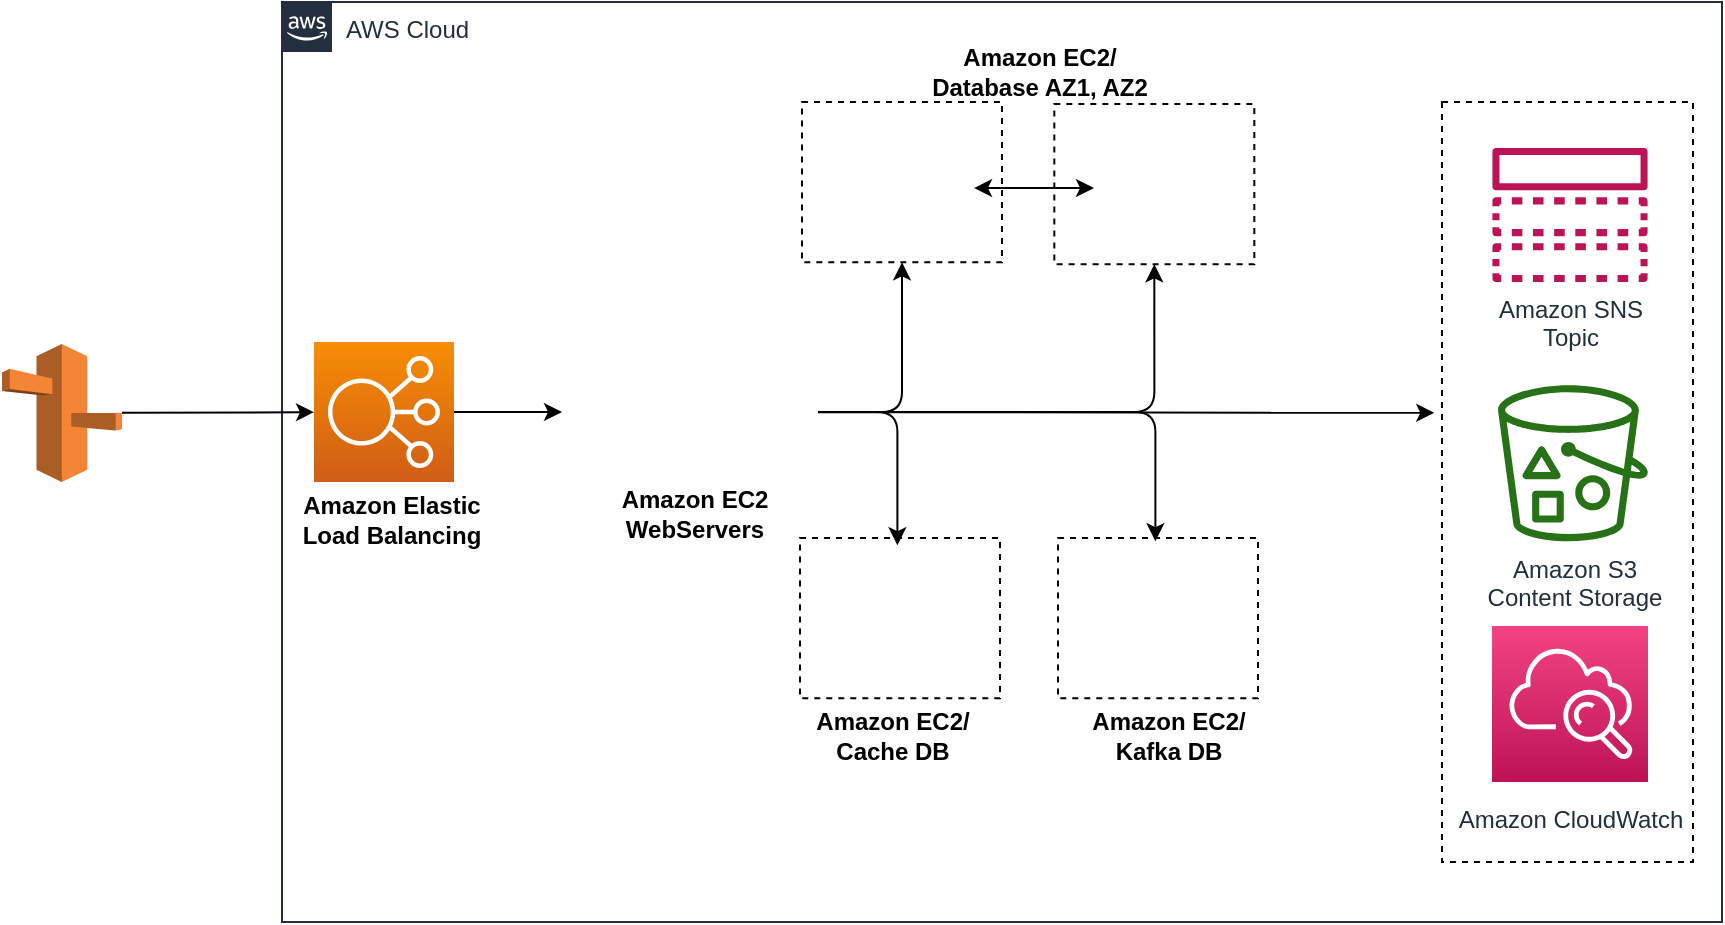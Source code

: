 <mxfile version="13.5.3" type="github">
  <diagram id="Ht1M8jgEwFfnCIfOTk4-" name="Page-1">
    <mxGraphModel dx="1384" dy="1492" grid="1" gridSize="10" guides="1" tooltips="1" connect="1" arrows="1" fold="1" page="1" pageScale="1" pageWidth="1169" pageHeight="827" math="0" shadow="0">
      <root>
        <mxCell id="0" />
        <mxCell id="1" parent="0" />
        <mxCell id="UEzPUAAOIrF-is8g5C7q-154" value="AWS Cloud" style="points=[[0,0],[0.25,0],[0.5,0],[0.75,0],[1,0],[1,0.25],[1,0.5],[1,0.75],[1,1],[0.75,1],[0.5,1],[0.25,1],[0,1],[0,0.75],[0,0.5],[0,0.25]];outlineConnect=0;gradientColor=none;html=1;whiteSpace=wrap;fontSize=12;fontStyle=0;shape=mxgraph.aws4.group;grIcon=mxgraph.aws4.group_aws_cloud_alt;strokeColor=#232F3E;fillColor=none;verticalAlign=top;align=left;spacingLeft=30;fontColor=#232F3E;dashed=0;labelBackgroundColor=#ffffff;" parent="1" vertex="1">
          <mxGeometry x="170" y="-600" width="720" height="460" as="geometry" />
        </mxCell>
        <mxCell id="UEzPUAAOIrF-is8g5C7q-144" value="Amazon CloudWatch" style="outlineConnect=0;fontColor=#232F3E;gradientColor=#F34482;gradientDirection=north;fillColor=#BC1356;strokeColor=#ffffff;dashed=0;verticalLabelPosition=bottom;verticalAlign=top;align=center;html=1;fontSize=12;fontStyle=0;aspect=fixed;shape=mxgraph.aws4.resourceIcon;resIcon=mxgraph.aws4.cloudwatch;labelBackgroundColor=#ffffff;spacingTop=5;" parent="1" vertex="1">
          <mxGeometry x="775" y="-288" width="78" height="78" as="geometry" />
        </mxCell>
        <mxCell id="UEzPUAAOIrF-is8g5C7q-153" value="Amazon SNS&lt;br&gt;Topic&lt;br&gt;" style="outlineConnect=0;fontColor=#232F3E;gradientColor=none;fillColor=#BC1356;strokeColor=none;dashed=0;verticalLabelPosition=bottom;verticalAlign=top;align=center;html=1;fontSize=12;fontStyle=0;aspect=fixed;pointerEvents=1;shape=mxgraph.aws4.topic;labelBackgroundColor=#ffffff;" parent="1" vertex="1">
          <mxGeometry x="775" y="-527" width="78" height="67" as="geometry" />
        </mxCell>
        <mxCell id="UEzPUAAOIrF-is8g5C7q-155" value="" style="rounded=0;whiteSpace=wrap;html=1;dashed=1;labelBackgroundColor=#ffffff;fillColor=none;gradientColor=none;" parent="1" vertex="1">
          <mxGeometry x="750" y="-550" width="125.5" height="380" as="geometry" />
        </mxCell>
        <mxCell id="UEzPUAAOIrF-is8g5C7q-158" value="Amazon S3&lt;br&gt;Content Storage&lt;br&gt;" style="outlineConnect=0;fontColor=#232F3E;gradientColor=none;fillColor=#277116;strokeColor=none;dashed=0;verticalLabelPosition=bottom;verticalAlign=top;align=center;html=1;fontSize=12;fontStyle=0;aspect=fixed;pointerEvents=1;shape=mxgraph.aws4.bucket_with_objects;labelBackgroundColor=#ffffff;" parent="1" vertex="1">
          <mxGeometry x="778" y="-408.41" width="75" height="78" as="geometry" />
        </mxCell>
        <mxCell id="0vO40-V9J5dVaL3kUsYG-2" value="" style="outlineConnect=0;dashed=0;verticalLabelPosition=bottom;verticalAlign=top;align=center;html=1;shape=mxgraph.aws3.route_53;fillColor=#F58536;gradientColor=none;" vertex="1" parent="1">
          <mxGeometry x="30" y="-429" width="60" height="69" as="geometry" />
        </mxCell>
        <mxCell id="0vO40-V9J5dVaL3kUsYG-22" style="edgeStyle=orthogonalEdgeStyle;rounded=0;orthogonalLoop=1;jettySize=auto;html=1;" edge="1" parent="1" source="0vO40-V9J5dVaL3kUsYG-4" target="0vO40-V9J5dVaL3kUsYG-5">
          <mxGeometry relative="1" as="geometry" />
        </mxCell>
        <mxCell id="0vO40-V9J5dVaL3kUsYG-4" value="" style="outlineConnect=0;fontColor=#232F3E;gradientColor=#F78E04;gradientDirection=north;fillColor=#D05C17;strokeColor=#ffffff;dashed=0;verticalLabelPosition=bottom;verticalAlign=top;align=center;html=1;fontSize=12;fontStyle=0;aspect=fixed;shape=mxgraph.aws4.resourceIcon;resIcon=mxgraph.aws4.elastic_load_balancing;text=abc;" vertex="1" parent="1">
          <mxGeometry x="186" y="-430" width="70" height="70" as="geometry" />
        </mxCell>
        <mxCell id="0vO40-V9J5dVaL3kUsYG-5" value="" style="shape=image;html=1;verticalAlign=top;verticalLabelPosition=bottom;labelBackgroundColor=#ffffff;imageAspect=0;aspect=fixed;image=https://cdn2.iconfinder.com/data/icons/amazon-aws-stencils/100/Compute__Networking_copy_Amazon_EC2_Instances-128.png" vertex="1" parent="1">
          <mxGeometry x="310" y="-459" width="128" height="128" as="geometry" />
        </mxCell>
        <mxCell id="0vO40-V9J5dVaL3kUsYG-10" value="&lt;b&gt;Amazon EC2 WebServers&lt;/b&gt;" style="text;html=1;strokeColor=none;fillColor=none;align=center;verticalAlign=middle;whiteSpace=wrap;rounded=0;" vertex="1" parent="1">
          <mxGeometry x="334" y="-354" width="85" height="20" as="geometry" />
        </mxCell>
        <mxCell id="0vO40-V9J5dVaL3kUsYG-12" value="" style="group" vertex="1" connectable="0" parent="1">
          <mxGeometry x="557.5" y="-549" width="100" height="112" as="geometry" />
        </mxCell>
        <mxCell id="0vO40-V9J5dVaL3kUsYG-7" value="" style="rounded=0;whiteSpace=wrap;html=1;dashed=1;labelBackgroundColor=#ffffff;fillColor=none;gradientColor=none;" vertex="1" parent="0vO40-V9J5dVaL3kUsYG-12">
          <mxGeometry x="-1.34" width="100" height="80.149" as="geometry" />
        </mxCell>
        <mxCell id="0vO40-V9J5dVaL3kUsYG-6" value="" style="shape=image;html=1;verticalAlign=top;verticalLabelPosition=bottom;labelBackgroundColor=#ffffff;imageAspect=0;aspect=fixed;image=https://cdn2.iconfinder.com/data/icons/amazon-aws-stencils/100/Compute__Networking_copy_Amazon_EC2_Instances-128.png" vertex="1" parent="0vO40-V9J5dVaL3kUsYG-12">
          <mxGeometry x="7.955" y="3.586" width="81.414" height="81.414" as="geometry" />
        </mxCell>
        <mxCell id="0vO40-V9J5dVaL3kUsYG-13" value="" style="group" vertex="1" connectable="0" parent="1">
          <mxGeometry x="430" y="-550" width="100" height="85" as="geometry" />
        </mxCell>
        <mxCell id="0vO40-V9J5dVaL3kUsYG-28" value="" style="group" vertex="1" connectable="0" parent="0vO40-V9J5dVaL3kUsYG-13">
          <mxGeometry width="100" height="85" as="geometry" />
        </mxCell>
        <mxCell id="0vO40-V9J5dVaL3kUsYG-14" value="" style="rounded=0;whiteSpace=wrap;html=1;dashed=1;labelBackgroundColor=#ffffff;fillColor=none;gradientColor=none;" vertex="1" parent="0vO40-V9J5dVaL3kUsYG-28">
          <mxGeometry width="100" height="80.149" as="geometry" />
        </mxCell>
        <mxCell id="0vO40-V9J5dVaL3kUsYG-15" value="&lt;span style=&quot;color: rgba(0 , 0 , 0 , 0) ; font-family: monospace ; font-size: 0px ; background-color: rgb(248 , 249 , 250)&quot;&gt;%3CmxGraphModel%3E%3Croot%3E%3CmxCell%20id%3D%220%22%2F%3E%3CmxCell%20id%3D%221%22%20parent%3D%220%22%2F%3E%3CmxCell%20id%3D%222%22%20value%3D%22%22%20style%3D%22group%22%20vertex%3D%221%22%20connectable%3D%220%22%20parent%3D%221%22%3E%3CmxGeometry%20x%3D%22430%22%20y%3D%22-550%22%20width%3D%22100%22%20height%3D%2285%22%20as%3D%22geometry%22%2F%3E%3C%2FmxCell%3E%3CmxCell%20id%3D%223%22%20value%3D%22%22%20style%3D%22group%22%20vertex%3D%221%22%20connectable%3D%220%22%20parent%3D%222%22%3E%3CmxGeometry%20width%3D%22100%22%20height%3D%2285%22%20as%3D%22geometry%22%2F%3E%3C%2FmxCell%3E%3CmxCell%20id%3D%224%22%20value%3D%22%22%20style%3D%22rounded%3D0%3BwhiteSpace%3Dwrap%3Bhtml%3D1%3Bdashed%3D1%3BlabelBackgroundColor%3D%23ffffff%3BfillColor%3Dnone%3BgradientColor%3Dnone%3B%22%20vertex%3D%221%22%20parent%3D%223%22%3E%3CmxGeometry%20width%3D%22100%22%20height%3D%2280.149%22%20as%3D%22geometry%22%2F%3E%3C%2FmxCell%3E%3CmxCell%20id%3D%225%22%20value%3D%22%22%20style%3D%22shape%3Dimage%3Bhtml%3D1%3BverticalAlign%3Dtop%3BverticalLabelPosition%3Dbottom%3BlabelBackgroundColor%3D%23ffffff%3BimageAspect%3D0%3Baspect%3Dfixed%3Bimage%3Dhttps%3A%2F%2Fcdn2.iconfinder.com%2Fdata%2Ficons%2Famazon-aws-stencils%2F100%2FCompute__Networking_copy_Amazon_EC2_Instances-128.png%22%20vertex%3D%221%22%20parent%3D%223%22%3E%3CmxGeometry%20x%3D%227.955%22%20y%3D%223.586%22%20width%3D%2281.414%22%20height%3D%2281.414%22%20as%3D%22geometry%22%2F%3E%3C%2FmxCell%3E%3C%2Froot%3E%3C%2FmxGraphModel%3E&lt;/span&gt;&lt;span style=&quot;color: rgba(0 , 0 , 0 , 0) ; font-family: monospace ; font-size: 0px ; background-color: rgb(248 , 249 , 250)&quot;&gt;%3CmxGraphModel%3E%3Croot%3E%3CmxCell%20id%3D%220%22%2F%3E%3CmxCell%20id%3D%221%22%20parent%3D%220%22%2F%3E%3CmxCell%20id%3D%222%22%20value%3D%22%22%20style%3D%22group%22%20vertex%3D%221%22%20connectable%3D%220%22%20parent%3D%221%22%3E%3CmxGeometry%20x%3D%22430%22%20y%3D%22-550%22%20width%3D%22100%22%20height%3D%2285%22%20as%3D%22geometry%22%2F%3E%3C%2FmxCell%3E%3CmxCell%20id%3D%223%22%20value%3D%22%22%20style%3D%22group%22%20vertex%3D%221%22%20connectable%3D%220%22%20parent%3D%222%22%3E%3CmxGeometry%20width%3D%22100%22%20height%3D%2285%22%20as%3D%22geometry%22%2F%3E%3C%2FmxCell%3E%3CmxCell%20id%3D%224%22%20value%3D%22%22%20style%3D%22rounded%3D0%3BwhiteSpace%3Dwrap%3Bhtml%3D1%3Bdashed%3D1%3BlabelBackgroundColor%3D%23ffffff%3BfillColor%3Dnone%3BgradientColor%3Dnone%3B%22%20vertex%3D%221%22%20parent%3D%223%22%3E%3CmxGeometry%20width%3D%22100%22%20height%3D%2280.149%22%20as%3D%22geometry%22%2F%3E%3C%2FmxCell%3E%3CmxCell%20id%3D%225%22%20value%3D%22%22%20style%3D%22shape%3Dimage%3Bhtml%3D1%3BverticalAlign%3Dtop%3BverticalLabelPosition%3Dbottom%3BlabelBackgroundColor%3D%23ffffff%3BimageAspect%3D0%3Baspect%3Dfixed%3Bimage%3Dhttps%3A%2F%2Fcdn2.iconfinder.com%2Fdata%2Ficons%2Famazon-aws-stencils%2F100%2FCompute__Networking_copy_Amazon_EC2_Instances-128.png%22%20vertex%3D%221%22%20parent%3D%223%22%3E%3CmxGeometry%20x%3D%227.955%22%20y%3D%223.586%22%20width%3D%2281.414%22%20height%3D%2281.414%22%20as%3D%22geometry%22%2F%3E%3C%2FmxCell%3E%3C%2Froot%3E%3C%2FmxGraphModel%3E&lt;/span&gt;" style="shape=image;html=1;verticalAlign=top;verticalLabelPosition=bottom;labelBackgroundColor=#ffffff;imageAspect=0;aspect=fixed;image=https://cdn2.iconfinder.com/data/icons/amazon-aws-stencils/100/Compute__Networking_copy_Amazon_EC2_Instances-128.png" vertex="1" parent="0vO40-V9J5dVaL3kUsYG-28">
          <mxGeometry x="7.955" y="3.586" width="81.414" height="81.414" as="geometry" />
        </mxCell>
        <mxCell id="0vO40-V9J5dVaL3kUsYG-18" value="" style="endArrow=classic;html=1;" edge="1" parent="1" source="0vO40-V9J5dVaL3kUsYG-2" target="0vO40-V9J5dVaL3kUsYG-4">
          <mxGeometry width="50" height="50" relative="1" as="geometry">
            <mxPoint x="80" y="-388" as="sourcePoint" />
            <mxPoint x="130" y="-438" as="targetPoint" />
          </mxGeometry>
        </mxCell>
        <mxCell id="0vO40-V9J5dVaL3kUsYG-19" value="&lt;b&gt;Amazon Elastic Load Balancing&lt;/b&gt;" style="text;html=1;strokeColor=none;fillColor=none;align=center;verticalAlign=middle;whiteSpace=wrap;rounded=0;" vertex="1" parent="1">
          <mxGeometry x="178.5" y="-351" width="91.5" height="20" as="geometry" />
        </mxCell>
        <mxCell id="0vO40-V9J5dVaL3kUsYG-32" value="" style="endArrow=classic;startArrow=classic;html=1;exitX=0.885;exitY=0.386;exitDx=0;exitDy=0;exitPerimeter=0;" edge="1" parent="1">
          <mxGeometry width="50" height="50" relative="1" as="geometry">
            <mxPoint x="516.006" y="-506.988" as="sourcePoint" />
            <mxPoint x="576" y="-507" as="targetPoint" />
          </mxGeometry>
        </mxCell>
        <mxCell id="0vO40-V9J5dVaL3kUsYG-9" value="&lt;b&gt;Amazon EC2/ Database AZ1, AZ2&lt;/b&gt;" style="text;html=1;strokeColor=none;fillColor=none;align=center;verticalAlign=middle;whiteSpace=wrap;rounded=0;" vertex="1" parent="1">
          <mxGeometry x="489" y="-581" width="120" height="32" as="geometry" />
        </mxCell>
        <mxCell id="0vO40-V9J5dVaL3kUsYG-33" value="" style="edgeStyle=segmentEdgeStyle;endArrow=classic;html=1;entryX=0.5;entryY=1;entryDx=0;entryDy=0;" edge="1" parent="1" source="0vO40-V9J5dVaL3kUsYG-5" target="0vO40-V9J5dVaL3kUsYG-14">
          <mxGeometry width="50" height="50" relative="1" as="geometry">
            <mxPoint x="620" y="-360" as="sourcePoint" />
            <mxPoint x="670" y="-410" as="targetPoint" />
          </mxGeometry>
        </mxCell>
        <mxCell id="0vO40-V9J5dVaL3kUsYG-34" value="" style="edgeStyle=segmentEdgeStyle;endArrow=classic;html=1;entryX=0.5;entryY=1;entryDx=0;entryDy=0;" edge="1" parent="1" source="0vO40-V9J5dVaL3kUsYG-5" target="0vO40-V9J5dVaL3kUsYG-7">
          <mxGeometry width="50" height="50" relative="1" as="geometry">
            <mxPoint x="620" y="-360" as="sourcePoint" />
            <mxPoint x="670" y="-410" as="targetPoint" />
          </mxGeometry>
        </mxCell>
        <mxCell id="0vO40-V9J5dVaL3kUsYG-56" value="" style="group" vertex="1" connectable="0" parent="1">
          <mxGeometry x="460" y="-373" width="100" height="85" as="geometry" />
        </mxCell>
        <mxCell id="0vO40-V9J5dVaL3kUsYG-57" value="" style="group" vertex="1" connectable="0" parent="0vO40-V9J5dVaL3kUsYG-56">
          <mxGeometry width="100" height="85" as="geometry" />
        </mxCell>
        <mxCell id="0vO40-V9J5dVaL3kUsYG-58" value="" style="rounded=0;whiteSpace=wrap;html=1;dashed=1;labelBackgroundColor=#ffffff;fillColor=none;gradientColor=none;" vertex="1" parent="0vO40-V9J5dVaL3kUsYG-57">
          <mxGeometry x="-31" y="41" width="100" height="80.149" as="geometry" />
        </mxCell>
        <mxCell id="0vO40-V9J5dVaL3kUsYG-59" value="" style="shape=image;html=1;verticalAlign=top;verticalLabelPosition=bottom;labelBackgroundColor=#ffffff;imageAspect=0;aspect=fixed;image=https://cdn2.iconfinder.com/data/icons/amazon-aws-stencils/100/Compute__Networking_copy_Amazon_EC2_Instances-128.png" vertex="1" parent="0vO40-V9J5dVaL3kUsYG-57">
          <mxGeometry x="-23.045" y="44.586" width="81.414" height="81.414" as="geometry" />
        </mxCell>
        <mxCell id="0vO40-V9J5dVaL3kUsYG-61" value="" style="rounded=0;whiteSpace=wrap;html=1;dashed=1;labelBackgroundColor=#ffffff;fillColor=none;gradientColor=none;" vertex="1" parent="1">
          <mxGeometry x="558" y="-332" width="100" height="80.149" as="geometry" />
        </mxCell>
        <mxCell id="0vO40-V9J5dVaL3kUsYG-62" value="" style="shape=image;html=1;verticalAlign=top;verticalLabelPosition=bottom;labelBackgroundColor=#ffffff;imageAspect=0;aspect=fixed;image=https://cdn2.iconfinder.com/data/icons/amazon-aws-stencils/100/Compute__Networking_copy_Amazon_EC2_Instances-128.png" vertex="1" parent="1">
          <mxGeometry x="565.955" y="-330.414" width="81.414" height="81.414" as="geometry" />
        </mxCell>
        <mxCell id="0vO40-V9J5dVaL3kUsYG-63" value="&lt;b&gt;Amazon EC2/ Cache DB&lt;/b&gt;" style="text;html=1;strokeColor=none;fillColor=none;align=center;verticalAlign=middle;whiteSpace=wrap;rounded=0;" vertex="1" parent="1">
          <mxGeometry x="419" y="-249" width="113" height="32" as="geometry" />
        </mxCell>
        <mxCell id="0vO40-V9J5dVaL3kUsYG-65" value="&lt;b&gt;Amazon EC2/ Kafka DB&lt;/b&gt;" style="text;html=1;strokeColor=none;fillColor=none;align=center;verticalAlign=middle;whiteSpace=wrap;rounded=0;" vertex="1" parent="1">
          <mxGeometry x="557" y="-249" width="113" height="32" as="geometry" />
        </mxCell>
        <mxCell id="0vO40-V9J5dVaL3kUsYG-67" value="" style="edgeStyle=segmentEdgeStyle;endArrow=classic;html=1;" edge="1" parent="1" source="0vO40-V9J5dVaL3kUsYG-5" target="0vO40-V9J5dVaL3kUsYG-59">
          <mxGeometry width="50" height="50" relative="1" as="geometry">
            <mxPoint x="560" y="-360" as="sourcePoint" />
            <mxPoint x="610" y="-410" as="targetPoint" />
          </mxGeometry>
        </mxCell>
        <mxCell id="0vO40-V9J5dVaL3kUsYG-68" value="" style="edgeStyle=segmentEdgeStyle;endArrow=classic;html=1;" edge="1" parent="1" source="0vO40-V9J5dVaL3kUsYG-5" target="0vO40-V9J5dVaL3kUsYG-62">
          <mxGeometry width="50" height="50" relative="1" as="geometry">
            <mxPoint x="560" y="-360" as="sourcePoint" />
            <mxPoint x="610" y="-410" as="targetPoint" />
          </mxGeometry>
        </mxCell>
        <mxCell id="0vO40-V9J5dVaL3kUsYG-69" value="" style="endArrow=classic;html=1;entryX=-0.031;entryY=0.409;entryDx=0;entryDy=0;entryPerimeter=0;" edge="1" parent="1" source="0vO40-V9J5dVaL3kUsYG-5" target="UEzPUAAOIrF-is8g5C7q-155">
          <mxGeometry width="50" height="50" relative="1" as="geometry">
            <mxPoint x="560" y="-360" as="sourcePoint" />
            <mxPoint x="610" y="-410" as="targetPoint" />
          </mxGeometry>
        </mxCell>
      </root>
    </mxGraphModel>
  </diagram>
</mxfile>
